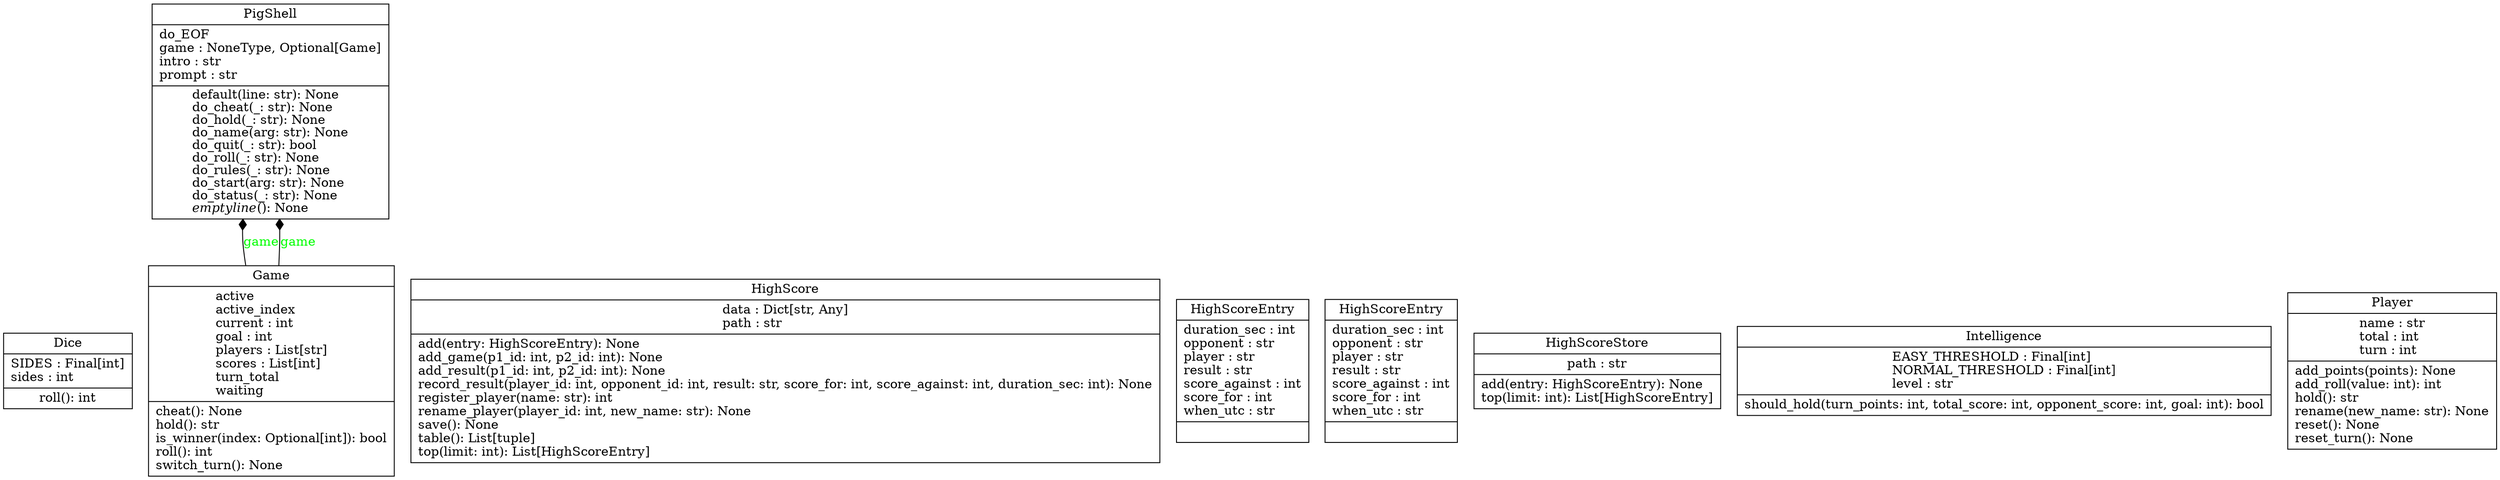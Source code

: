 digraph "classes_pig_game" {
rankdir=BT
charset="utf-8"
"pig_game.dice.Dice" [color="black", fontcolor="black", label=<{Dice|SIDES : Final[int]<br ALIGN="LEFT"/>sides : int<br ALIGN="LEFT"/>|roll(): int<br ALIGN="LEFT"/>}>, shape="record", style="solid"];
"pig_game.game.Game" [color="black", fontcolor="black", label=<{Game|active<br ALIGN="LEFT"/>active_index<br ALIGN="LEFT"/>current : int<br ALIGN="LEFT"/>goal : int<br ALIGN="LEFT"/>players : List[str]<br ALIGN="LEFT"/>scores : List[int]<br ALIGN="LEFT"/>turn_total<br ALIGN="LEFT"/>waiting<br ALIGN="LEFT"/>|cheat(): None<br ALIGN="LEFT"/>hold(): str<br ALIGN="LEFT"/>is_winner(index: Optional[int]): bool<br ALIGN="LEFT"/>roll(): int<br ALIGN="LEFT"/>switch_turn(): None<br ALIGN="LEFT"/>}>, shape="record", style="solid"];
"pig_game.highscore.HighScore" [color="black", fontcolor="black", label=<{HighScore|data : Dict[str, Any]<br ALIGN="LEFT"/>path : str<br ALIGN="LEFT"/>|add(entry: HighScoreEntry): None<br ALIGN="LEFT"/>add_game(p1_id: int, p2_id: int): None<br ALIGN="LEFT"/>add_result(p1_id: int, p2_id: int): None<br ALIGN="LEFT"/>record_result(player_id: int, opponent_id: int, result: str, score_for: int, score_against: int, duration_sec: int): None<br ALIGN="LEFT"/>register_player(name: str): int<br ALIGN="LEFT"/>rename_player(player_id: int, new_name: str): None<br ALIGN="LEFT"/>save(): None<br ALIGN="LEFT"/>table(): List[tuple]<br ALIGN="LEFT"/>top(limit: int): List[HighScoreEntry]<br ALIGN="LEFT"/>}>, shape="record", style="solid"];
"pig_game.highscore.backup.HighScoreEntry" [color="black", fontcolor="black", label=<{HighScoreEntry|duration_sec : int<br ALIGN="LEFT"/>opponent : str<br ALIGN="LEFT"/>player : str<br ALIGN="LEFT"/>result : str<br ALIGN="LEFT"/>score_against : int<br ALIGN="LEFT"/>score_for : int<br ALIGN="LEFT"/>when_utc : str<br ALIGN="LEFT"/>|}>, shape="record", style="solid"];
"pig_game.highscore.HighScoreEntry" [color="black", fontcolor="black", label=<{HighScoreEntry|duration_sec : int<br ALIGN="LEFT"/>opponent : str<br ALIGN="LEFT"/>player : str<br ALIGN="LEFT"/>result : str<br ALIGN="LEFT"/>score_against : int<br ALIGN="LEFT"/>score_for : int<br ALIGN="LEFT"/>when_utc : str<br ALIGN="LEFT"/>|}>, shape="record", style="solid"];
"pig_game.highscore.backup.HighScoreStore" [color="black", fontcolor="black", label=<{HighScoreStore|path : str<br ALIGN="LEFT"/>|add(entry: HighScoreEntry): None<br ALIGN="LEFT"/>top(limit: int): List[HighScoreEntry]<br ALIGN="LEFT"/>}>, shape="record", style="solid"];
"pig_game.intelligence.Intelligence" [color="black", fontcolor="black", label=<{Intelligence|EASY_THRESHOLD : Final[int]<br ALIGN="LEFT"/>NORMAL_THRESHOLD : Final[int]<br ALIGN="LEFT"/>level : str<br ALIGN="LEFT"/>|should_hold(turn_points: int, total_score: int, opponent_score: int, goal: int): bool<br ALIGN="LEFT"/>}>, shape="record", style="solid"];
"pig_game.shell.PigShell" [color="black", fontcolor="black", label=<{PigShell|do_EOF<br ALIGN="LEFT"/>game : NoneType, Optional[Game]<br ALIGN="LEFT"/>intro : str<br ALIGN="LEFT"/>prompt : str<br ALIGN="LEFT"/>|default(line: str): None<br ALIGN="LEFT"/>do_cheat(_: str): None<br ALIGN="LEFT"/>do_hold(_: str): None<br ALIGN="LEFT"/>do_name(arg: str): None<br ALIGN="LEFT"/>do_quit(_: str): bool<br ALIGN="LEFT"/>do_roll(_: str): None<br ALIGN="LEFT"/>do_rules(_: str): None<br ALIGN="LEFT"/>do_start(arg: str): None<br ALIGN="LEFT"/>do_status(_: str): None<br ALIGN="LEFT"/><I>emptyline</I>(): None<br ALIGN="LEFT"/>}>, shape="record", style="solid"];
"pig_game.player.Player" [color="black", fontcolor="black", label=<{Player|name : str<br ALIGN="LEFT"/>total : int<br ALIGN="LEFT"/>turn : int<br ALIGN="LEFT"/>|add_points(points): None<br ALIGN="LEFT"/>add_roll(value: int): int<br ALIGN="LEFT"/>hold(): str<br ALIGN="LEFT"/>rename(new_name: str): None<br ALIGN="LEFT"/>reset(): None<br ALIGN="LEFT"/>reset_turn(): None<br ALIGN="LEFT"/>}>, shape="record", style="solid"];
"pig_game.game.Game" -> "pig_game.shell.PigShell" [arrowhead="diamond", arrowtail="none", fontcolor="green", label="game", style="solid"];
"pig_game.game.Game" -> "pig_game.shell.PigShell" [arrowhead="diamond", arrowtail="none", fontcolor="green", label="game", style="solid"];
}
